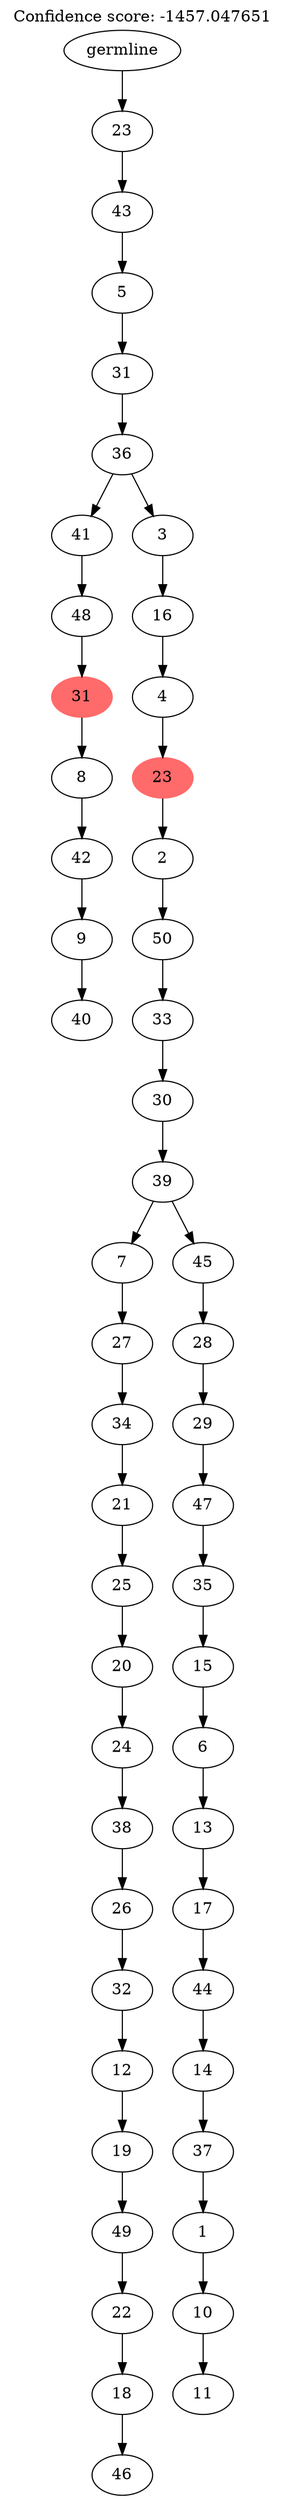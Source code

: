 digraph g {
	"51" -> "52";
	"52" [label="40"];
	"50" -> "51";
	"51" [label="9"];
	"49" -> "50";
	"50" [label="42"];
	"48" -> "49";
	"49" [label="8"];
	"47" -> "48";
	"48" [color=indianred1, style=filled, label="31"];
	"46" -> "47";
	"47" [label="48"];
	"44" -> "45";
	"45" [label="46"];
	"43" -> "44";
	"44" [label="18"];
	"42" -> "43";
	"43" [label="22"];
	"41" -> "42";
	"42" [label="49"];
	"40" -> "41";
	"41" [label="19"];
	"39" -> "40";
	"40" [label="12"];
	"38" -> "39";
	"39" [label="32"];
	"37" -> "38";
	"38" [label="26"];
	"36" -> "37";
	"37" [label="38"];
	"35" -> "36";
	"36" [label="24"];
	"34" -> "35";
	"35" [label="20"];
	"33" -> "34";
	"34" [label="25"];
	"32" -> "33";
	"33" [label="21"];
	"31" -> "32";
	"32" [label="34"];
	"30" -> "31";
	"31" [label="27"];
	"28" -> "29";
	"29" [label="11"];
	"27" -> "28";
	"28" [label="10"];
	"26" -> "27";
	"27" [label="1"];
	"25" -> "26";
	"26" [label="37"];
	"24" -> "25";
	"25" [label="14"];
	"23" -> "24";
	"24" [label="44"];
	"22" -> "23";
	"23" [label="17"];
	"21" -> "22";
	"22" [label="13"];
	"20" -> "21";
	"21" [label="6"];
	"19" -> "20";
	"20" [label="15"];
	"18" -> "19";
	"19" [label="35"];
	"17" -> "18";
	"18" [label="47"];
	"16" -> "17";
	"17" [label="29"];
	"15" -> "16";
	"16" [label="28"];
	"14" -> "15";
	"15" [label="45"];
	"14" -> "30";
	"30" [label="7"];
	"13" -> "14";
	"14" [label="39"];
	"12" -> "13";
	"13" [label="30"];
	"11" -> "12";
	"12" [label="33"];
	"10" -> "11";
	"11" [label="50"];
	"9" -> "10";
	"10" [label="2"];
	"8" -> "9";
	"9" [color=indianred1, style=filled, label="23"];
	"7" -> "8";
	"8" [label="4"];
	"6" -> "7";
	"7" [label="16"];
	"5" -> "6";
	"6" [label="3"];
	"5" -> "46";
	"46" [label="41"];
	"4" -> "5";
	"5" [label="36"];
	"3" -> "4";
	"4" [label="31"];
	"2" -> "3";
	"3" [label="5"];
	"1" -> "2";
	"2" [label="43"];
	"0" -> "1";
	"1" [label="23"];
	"0" [label="germline"];
	labelloc="t";
	label="Confidence score: -1457.047651";
}
